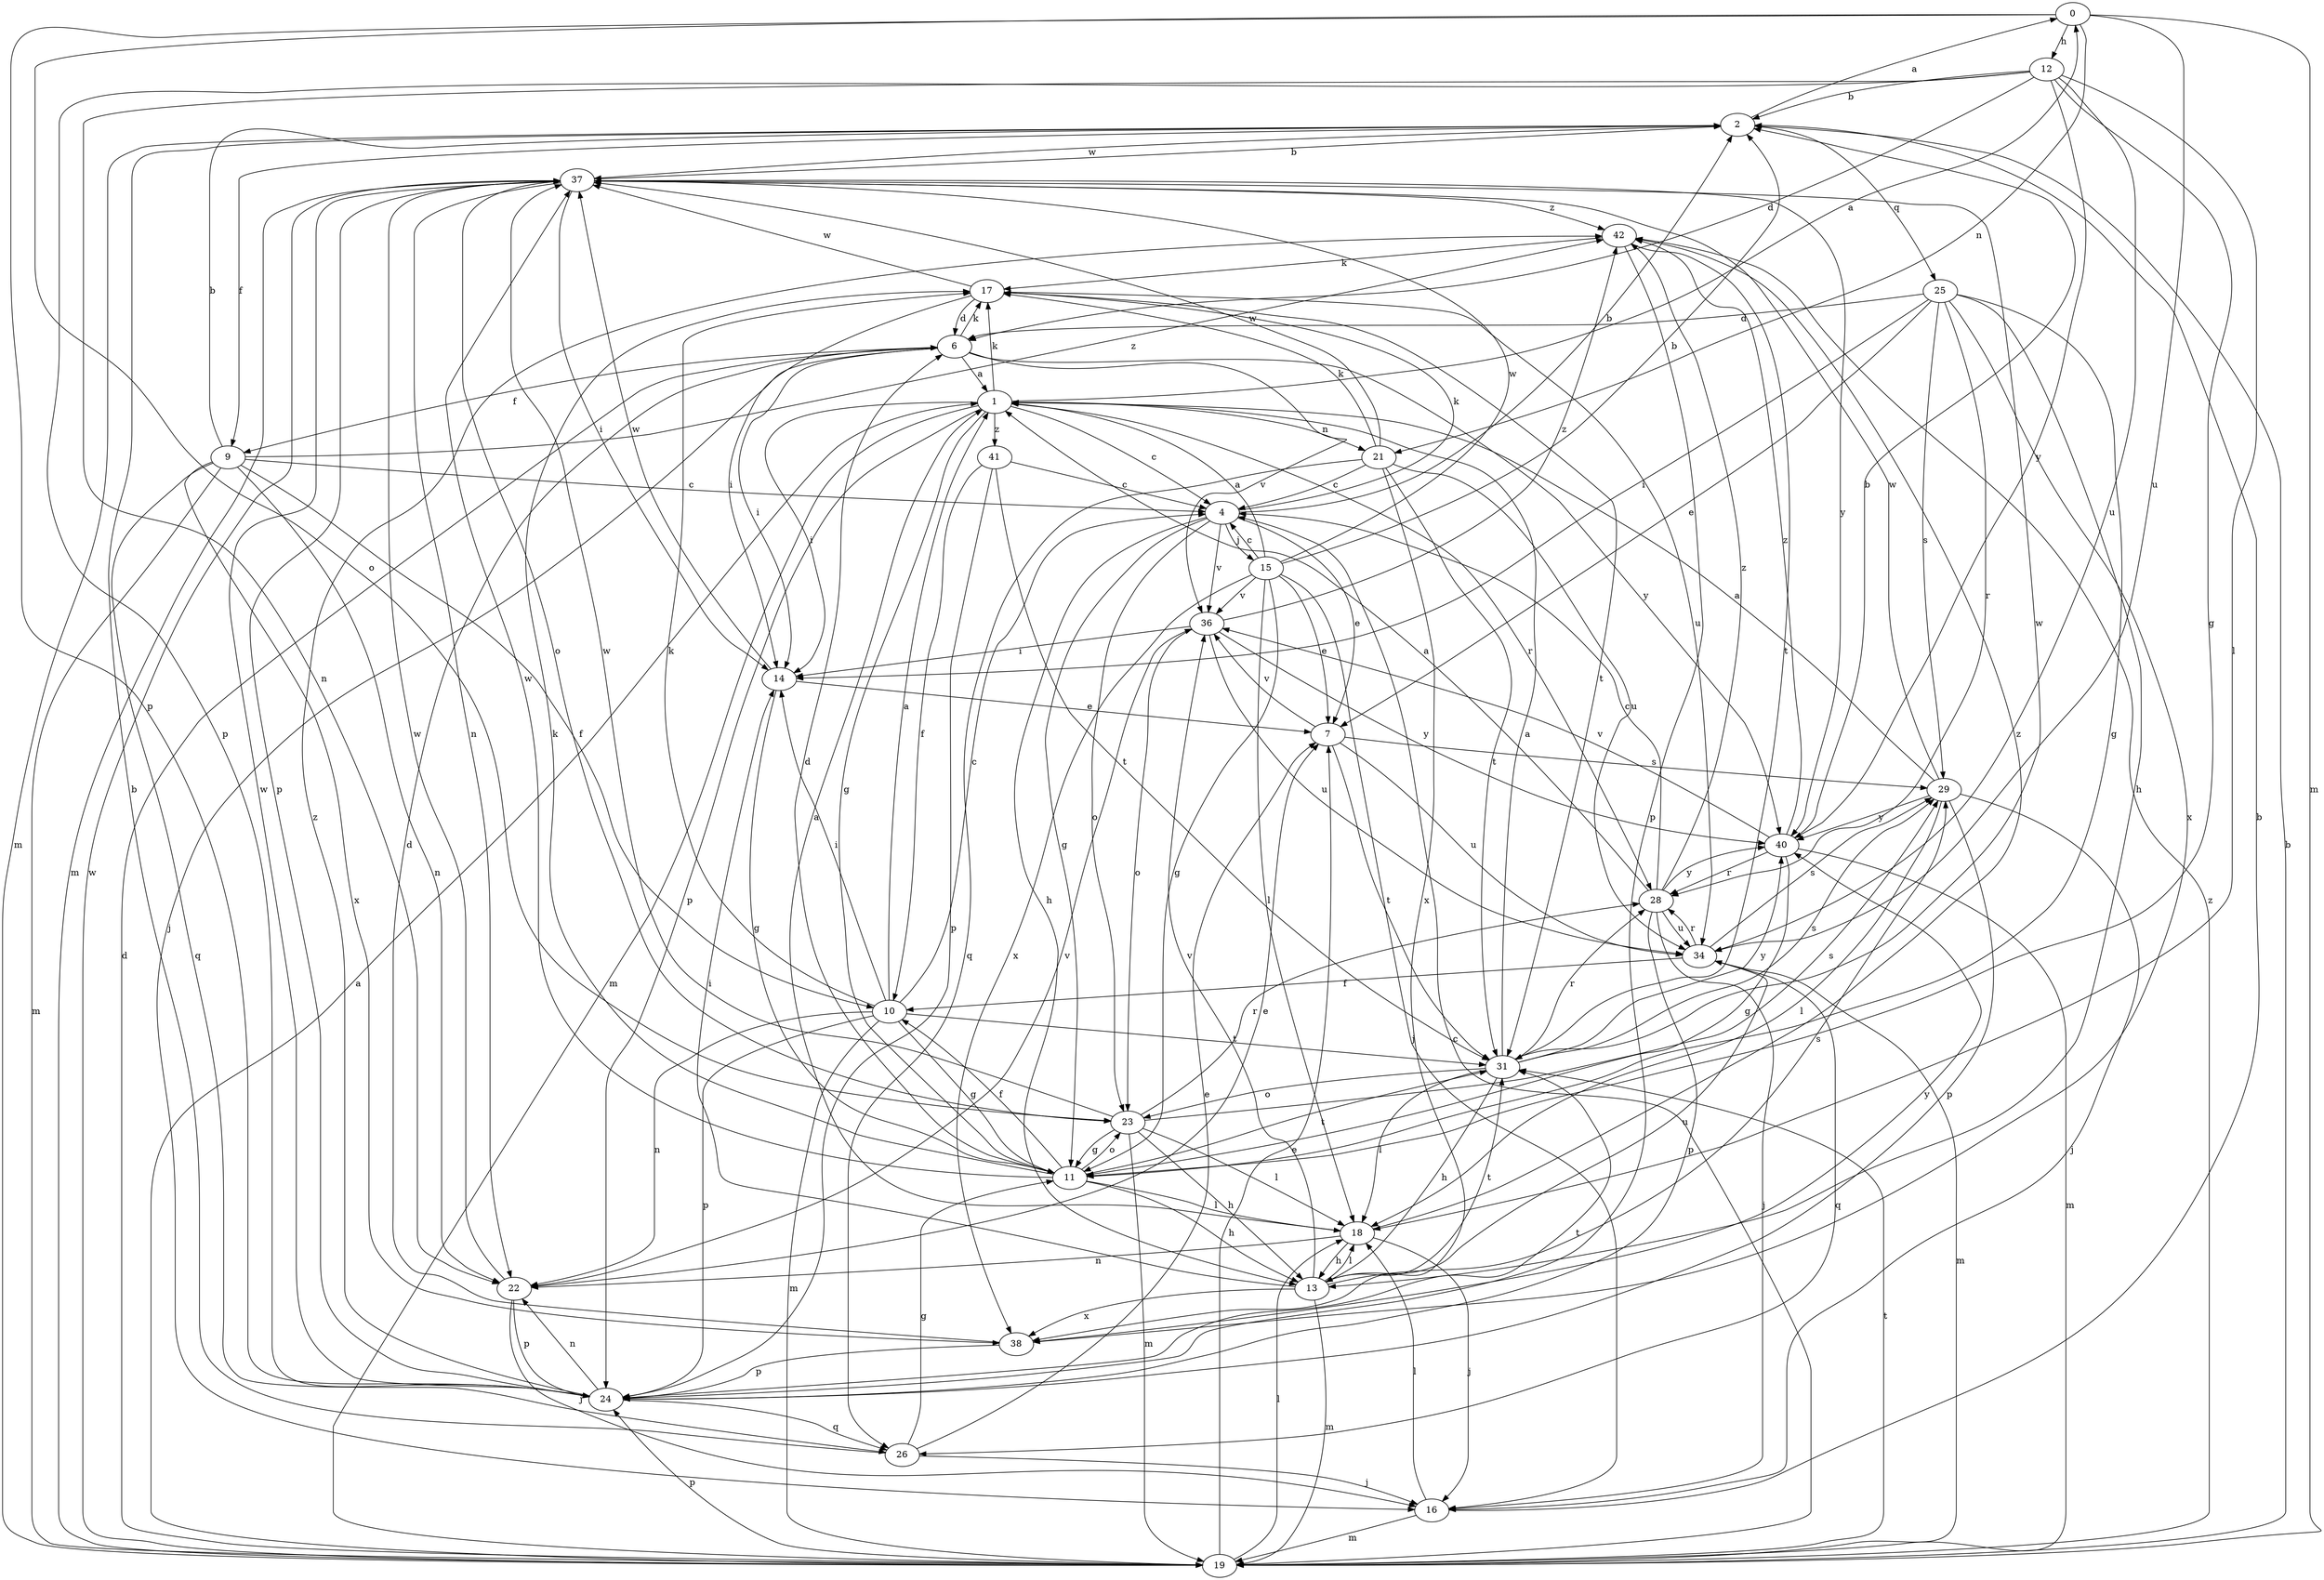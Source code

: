 strict digraph  {
0;
1;
2;
4;
6;
7;
9;
10;
11;
12;
13;
14;
15;
16;
17;
18;
19;
21;
22;
23;
24;
25;
26;
28;
29;
31;
34;
36;
37;
38;
40;
41;
42;
0 -> 12  [label=h];
0 -> 19  [label=m];
0 -> 21  [label=n];
0 -> 23  [label=o];
0 -> 24  [label=p];
0 -> 34  [label=u];
1 -> 0  [label=a];
1 -> 4  [label=c];
1 -> 11  [label=g];
1 -> 14  [label=i];
1 -> 17  [label=k];
1 -> 19  [label=m];
1 -> 21  [label=n];
1 -> 24  [label=p];
1 -> 28  [label=r];
1 -> 41  [label=z];
2 -> 0  [label=a];
2 -> 9  [label=f];
2 -> 19  [label=m];
2 -> 25  [label=q];
2 -> 37  [label=w];
4 -> 2  [label=b];
4 -> 7  [label=e];
4 -> 11  [label=g];
4 -> 13  [label=h];
4 -> 15  [label=j];
4 -> 17  [label=k];
4 -> 23  [label=o];
4 -> 36  [label=v];
6 -> 1  [label=a];
6 -> 9  [label=f];
6 -> 14  [label=i];
6 -> 16  [label=j];
6 -> 17  [label=k];
6 -> 36  [label=v];
6 -> 40  [label=y];
7 -> 29  [label=s];
7 -> 31  [label=t];
7 -> 34  [label=u];
7 -> 36  [label=v];
9 -> 2  [label=b];
9 -> 4  [label=c];
9 -> 10  [label=f];
9 -> 19  [label=m];
9 -> 22  [label=n];
9 -> 26  [label=q];
9 -> 38  [label=x];
9 -> 42  [label=z];
10 -> 1  [label=a];
10 -> 4  [label=c];
10 -> 11  [label=g];
10 -> 14  [label=i];
10 -> 17  [label=k];
10 -> 19  [label=m];
10 -> 22  [label=n];
10 -> 24  [label=p];
10 -> 31  [label=t];
11 -> 6  [label=d];
11 -> 10  [label=f];
11 -> 13  [label=h];
11 -> 17  [label=k];
11 -> 18  [label=l];
11 -> 23  [label=o];
11 -> 31  [label=t];
11 -> 37  [label=w];
12 -> 2  [label=b];
12 -> 6  [label=d];
12 -> 11  [label=g];
12 -> 18  [label=l];
12 -> 22  [label=n];
12 -> 24  [label=p];
12 -> 34  [label=u];
12 -> 40  [label=y];
13 -> 14  [label=i];
13 -> 18  [label=l];
13 -> 19  [label=m];
13 -> 29  [label=s];
13 -> 31  [label=t];
13 -> 34  [label=u];
13 -> 36  [label=v];
13 -> 38  [label=x];
14 -> 7  [label=e];
14 -> 11  [label=g];
14 -> 37  [label=w];
15 -> 1  [label=a];
15 -> 2  [label=b];
15 -> 4  [label=c];
15 -> 7  [label=e];
15 -> 11  [label=g];
15 -> 16  [label=j];
15 -> 18  [label=l];
15 -> 36  [label=v];
15 -> 37  [label=w];
15 -> 38  [label=x];
16 -> 2  [label=b];
16 -> 18  [label=l];
16 -> 19  [label=m];
17 -> 6  [label=d];
17 -> 14  [label=i];
17 -> 31  [label=t];
17 -> 34  [label=u];
17 -> 37  [label=w];
18 -> 1  [label=a];
18 -> 13  [label=h];
18 -> 16  [label=j];
18 -> 22  [label=n];
18 -> 42  [label=z];
19 -> 1  [label=a];
19 -> 2  [label=b];
19 -> 4  [label=c];
19 -> 6  [label=d];
19 -> 7  [label=e];
19 -> 18  [label=l];
19 -> 24  [label=p];
19 -> 31  [label=t];
19 -> 37  [label=w];
19 -> 42  [label=z];
21 -> 4  [label=c];
21 -> 17  [label=k];
21 -> 26  [label=q];
21 -> 31  [label=t];
21 -> 34  [label=u];
21 -> 37  [label=w];
21 -> 38  [label=x];
22 -> 7  [label=e];
22 -> 16  [label=j];
22 -> 24  [label=p];
22 -> 36  [label=v];
22 -> 37  [label=w];
23 -> 11  [label=g];
23 -> 13  [label=h];
23 -> 18  [label=l];
23 -> 19  [label=m];
23 -> 28  [label=r];
23 -> 29  [label=s];
23 -> 37  [label=w];
24 -> 22  [label=n];
24 -> 26  [label=q];
24 -> 31  [label=t];
24 -> 37  [label=w];
24 -> 42  [label=z];
25 -> 6  [label=d];
25 -> 7  [label=e];
25 -> 11  [label=g];
25 -> 13  [label=h];
25 -> 14  [label=i];
25 -> 28  [label=r];
25 -> 29  [label=s];
25 -> 38  [label=x];
26 -> 2  [label=b];
26 -> 7  [label=e];
26 -> 11  [label=g];
26 -> 16  [label=j];
28 -> 1  [label=a];
28 -> 4  [label=c];
28 -> 16  [label=j];
28 -> 24  [label=p];
28 -> 34  [label=u];
28 -> 40  [label=y];
28 -> 42  [label=z];
29 -> 1  [label=a];
29 -> 16  [label=j];
29 -> 18  [label=l];
29 -> 24  [label=p];
29 -> 37  [label=w];
29 -> 40  [label=y];
31 -> 1  [label=a];
31 -> 13  [label=h];
31 -> 18  [label=l];
31 -> 23  [label=o];
31 -> 28  [label=r];
31 -> 29  [label=s];
31 -> 37  [label=w];
31 -> 40  [label=y];
34 -> 10  [label=f];
34 -> 19  [label=m];
34 -> 26  [label=q];
34 -> 28  [label=r];
34 -> 29  [label=s];
36 -> 14  [label=i];
36 -> 23  [label=o];
36 -> 34  [label=u];
36 -> 40  [label=y];
36 -> 42  [label=z];
37 -> 2  [label=b];
37 -> 14  [label=i];
37 -> 19  [label=m];
37 -> 22  [label=n];
37 -> 23  [label=o];
37 -> 24  [label=p];
37 -> 40  [label=y];
37 -> 42  [label=z];
38 -> 6  [label=d];
38 -> 24  [label=p];
38 -> 40  [label=y];
40 -> 2  [label=b];
40 -> 11  [label=g];
40 -> 19  [label=m];
40 -> 28  [label=r];
40 -> 36  [label=v];
40 -> 42  [label=z];
41 -> 4  [label=c];
41 -> 10  [label=f];
41 -> 24  [label=p];
41 -> 31  [label=t];
42 -> 17  [label=k];
42 -> 24  [label=p];
42 -> 31  [label=t];
}
